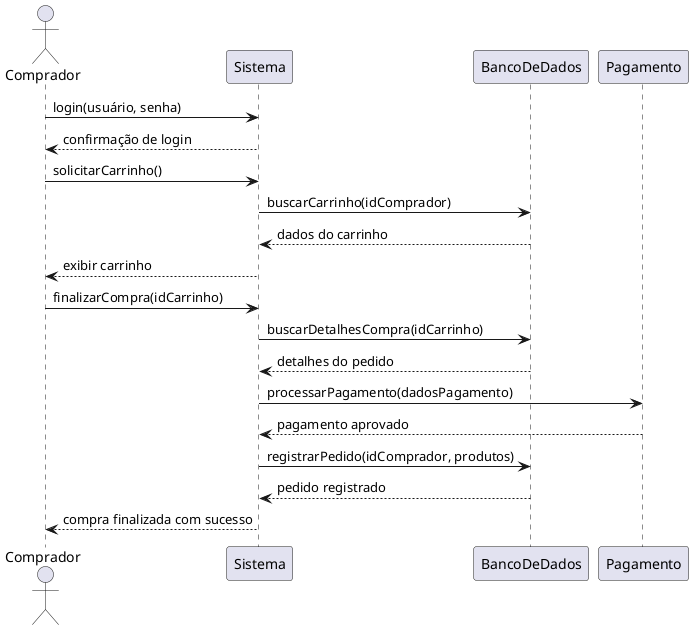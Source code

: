 @startuml
actor Comprador
participant Sistema
participant BancoDeDados
participant Pagamento

Comprador -> Sistema : login(usuário, senha)
Sistema --> Comprador : confirmação de login

Comprador -> Sistema : solicitarCarrinho()
Sistema -> BancoDeDados : buscarCarrinho(idComprador)
BancoDeDados --> Sistema : dados do carrinho
Sistema --> Comprador : exibir carrinho

Comprador -> Sistema : finalizarCompra(idCarrinho)
Sistema -> BancoDeDados : buscarDetalhesCompra(idCarrinho)
BancoDeDados --> Sistema : detalhes do pedido

Sistema -> Pagamento : processarPagamento(dadosPagamento)
Pagamento --> Sistema : pagamento aprovado

Sistema -> BancoDeDados : registrarPedido(idComprador, produtos)
BancoDeDados --> Sistema : pedido registrado
Sistema --> Comprador : compra finalizada com sucesso
@enduml
